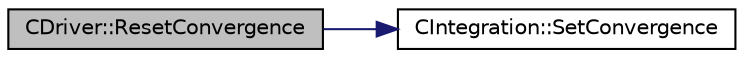 digraph "CDriver::ResetConvergence"
{
  edge [fontname="Helvetica",fontsize="10",labelfontname="Helvetica",labelfontsize="10"];
  node [fontname="Helvetica",fontsize="10",shape=record];
  rankdir="LR";
  Node1868 [label="CDriver::ResetConvergence",height=0.2,width=0.4,color="black", fillcolor="grey75", style="filled", fontcolor="black"];
  Node1868 -> Node1869 [color="midnightblue",fontsize="10",style="solid",fontname="Helvetica"];
  Node1869 [label="CIntegration::SetConvergence",height=0.2,width=0.4,color="black", fillcolor="white", style="filled",URL="$class_c_integration.html#a5f5e3b9ec398e7d4aef31982f90bfc67",tooltip="Set the indicator of the convergence. "];
}
